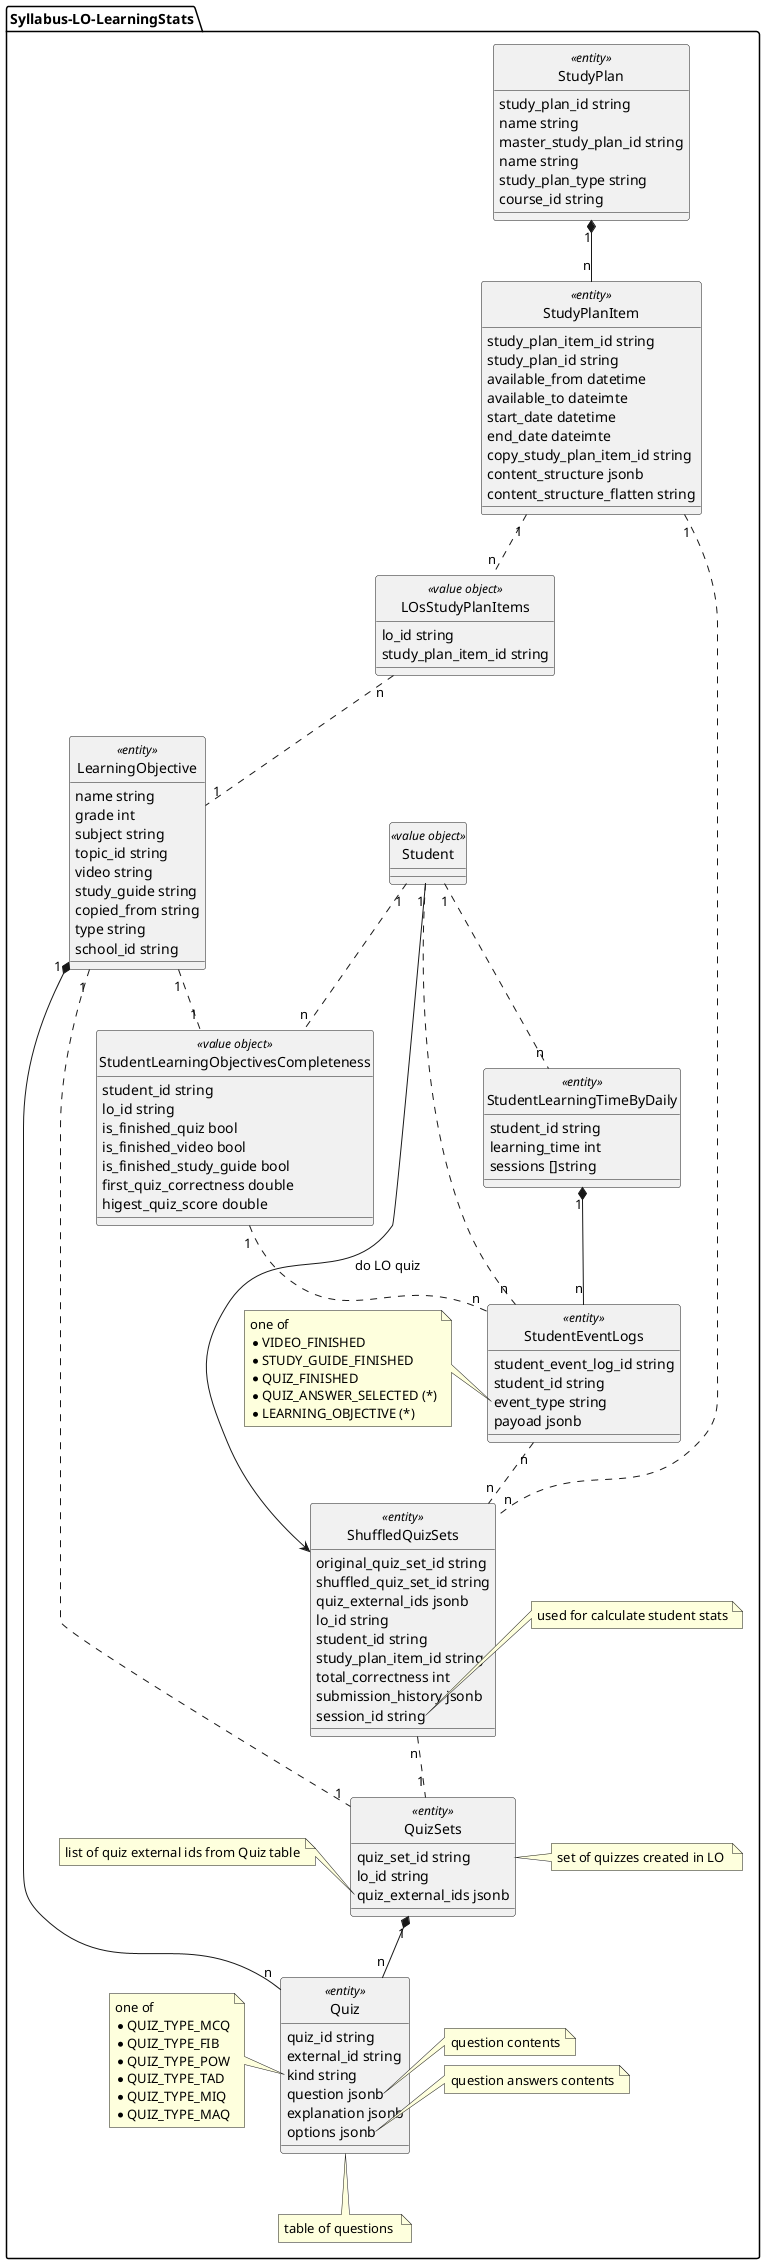 @startuml
hide circle

namespace Syllabus-LO-LearningStats {

    class LearningObjective <<entity>>  {
        name string
        grade int
        subject string
        topic_id string
        video string
        study_guide string
        copied_from string
        type string
        school_id string
        ' updated_at: timestamp
        ' created_at: timestamp
        ' deleted_at: timestamp
    }

    class StudyPlan <<entity>> {
        study_plan_id string
        name string
        master_study_plan_id string
        name string
        study_plan_type string
        course_id string
        ' updated_at: timestamp
        ' created_at: timestamp
        ' deleted_at: timestamp

    }

    class StudyPlanItem <<entity>> {
        study_plan_item_id string
        study_plan_id string
        available_from datetime
        available_to dateimte
        start_date datetime
        end_date dateimte
        copy_study_plan_item_id string
        content_structure jsonb
        content_structure_flatten string
        ' updated_at: timestamp
        ' created_at: timestamp
        ' deleted_at: timestamp
    }

    class LOsStudyPlanItems <<value object>> {
        lo_id string
        study_plan_item_id string
        ' updated_at: timestamp
        ' created_at: timestamp
        ' deleted_at: timestamp
    }

    class Student <<value object>> {}

    class Quiz <<entity>> {
        quiz_id string
        external_id string
        kind string
        question jsonb
        explanation jsonb
        options jsonb
        ' updated_at: timestamp
        ' created_at: timestamp
        ' deleted_at: timestamp
    }
    note bottom of Quiz
    table of questions 
    end note
    note left of Quiz::kind
    one of 
    * QUIZ_TYPE_MCQ
    * QUIZ_TYPE_FIB
    * QUIZ_TYPE_POW
    * QUIZ_TYPE_TAD
    * QUIZ_TYPE_MIQ
    * QUIZ_TYPE_MAQ
    end note
    note right of Quiz::question
    question contents
    end note
    note right of Quiz::options
    question answers contents
    end note

    'Table name 'quiz_sets', 'quizsets' is the old table which is deprecated.
    class QuizSets <<entity>> {
        quiz_set_id string
        lo_id string
        quiz_external_ids jsonb
        ' updated_at: timestamp
        ' created_at: timestamp
        ' deleted_at: timestamp
    }
    note right of QuizSets
    set of quizzes created in LO 
    end note
    note left of QuizSets::quiz_external_ids
    list of quiz external ids from Quiz table
    end note

    class ShuffledQuizSets <<entity>> {
        original_quiz_set_id string
        shuffled_quiz_set_id string
        quiz_external_ids jsonb
        lo_id string
        student_id string
        study_plan_item_id string
        total_correctness int
        submission_history jsonb
        session_id string
        ' updated_at: timestamp
        ' created_at: timestamp
        ' deleted_at: timestamp
    }
    note right of ShuffledQuizSets::session_id
    used for calculate student stats
    end note


    class StudentEventLogs <<entity>> {
        student_event_log_id string
        student_id string
        event_type string
        payoad jsonb
        ' created_at: timestamp
        ' deleted_at: timestamp
    }
    note left of StudentEventLogs::event_type
    one of 
    * VIDEO_FINISHED
    * STUDY_GUIDE_FINISHED
    * QUIZ_FINISHED
    * QUIZ_ANSWER_SELECTED (*)
    * LEARNING_OBJECTIVE (*)
    end note

    class StudentLearningObjectivesCompleteness <<value object>>  {
        student_id string
        lo_id string
        is_finished_quiz bool
        is_finished_video bool
        is_finished_study_guide bool
        first_quiz_correctness double
        higest_quiz_score double
        ' finished_quiz_at: timestamp
        ' updated_at: timestamp
        ' created_at: timestamp
        ' deleted_at: timestamp
    }

    class StudentLearningTimeByDaily <<entity>> {
        student_id string
        learning_time int
        sessions []string
        ' day: timestamp
        ' updated_at: timestamp
        ' created_at: timestamp
        ' deleted_at: timestamp
    }


    StudyPlan "1" *-- "n" StudyPlanItem
    StudyPlanItem "1" .. "n" LOsStudyPlanItems
    LOsStudyPlanItems "n" .. "1" LearningObjective
    Student --> ShuffledQuizSets : do LO quiz
    ShuffledQuizSets "n" .. "1" QuizSets
    LearningObjective "1" .. "1" QuizSets
    QuizSets "1" *-- "n" Quiz
    LearningObjective "1" *-- "n" Quiz
    StudyPlanItem "1" .. "n" ShuffledQuizSets
    StudentEventLogs "n" .. "n" ShuffledQuizSets
    Student "1" .. "n" StudentEventLogs
    StudentLearningTimeByDaily "1" *-- "n" StudentEventLogs
    Student "1" .. "n" StudentLearningTimeByDaily
    Student "1" .. "n" StudentLearningObjectivesCompleteness
    LearningObjective "1" .. "1" StudentLearningObjectivesCompleteness
    StudentLearningObjectivesCompleteness "1" .. "n" StudentEventLogs
}
@enduml